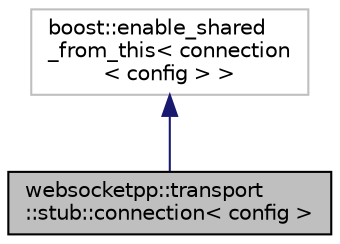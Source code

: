 digraph "websocketpp::transport::stub::connection&lt; config &gt;"
{
  edge [fontname="Helvetica",fontsize="10",labelfontname="Helvetica",labelfontsize="10"];
  node [fontname="Helvetica",fontsize="10",shape=record];
  Node0 [label="websocketpp::transport\l::stub::connection\< config \>",height=0.2,width=0.4,color="black", fillcolor="grey75", style="filled", fontcolor="black"];
  Node1 -> Node0 [dir="back",color="midnightblue",fontsize="10",style="solid",fontname="Helvetica"];
  Node1 [label="boost::enable_shared\l_from_this\< connection\l\< config \> \>",height=0.2,width=0.4,color="grey75", fillcolor="white", style="filled"];
}
